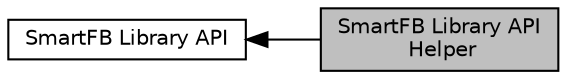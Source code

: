 digraph "SmartFB Library API Helper"
{
  bgcolor="transparent";
  edge [fontname="Helvetica",fontsize="10",labelfontname="Helvetica",labelfontsize="10"];
  node [fontname="Helvetica",fontsize="10",shape=box];
  rankdir=LR;
  Node1 [label="SmartFB Library API\l Helper",height=0.2,width=0.4,color="black", fillcolor="grey75", style="filled", fontcolor="black",tooltip="SmartFB Library API Helper: Struct, Enumeration and Macros, in file lib_smartfb.h."];
  Node2 [label="SmartFB Library API",height=0.2,width=0.4,color="black",URL="$d5/d1f/group__SmartFB-lib.html",tooltip="Related introductions of SmartFB Library."];
  Node2->Node1 [shape=plaintext, dir="back", style="solid"];
}
